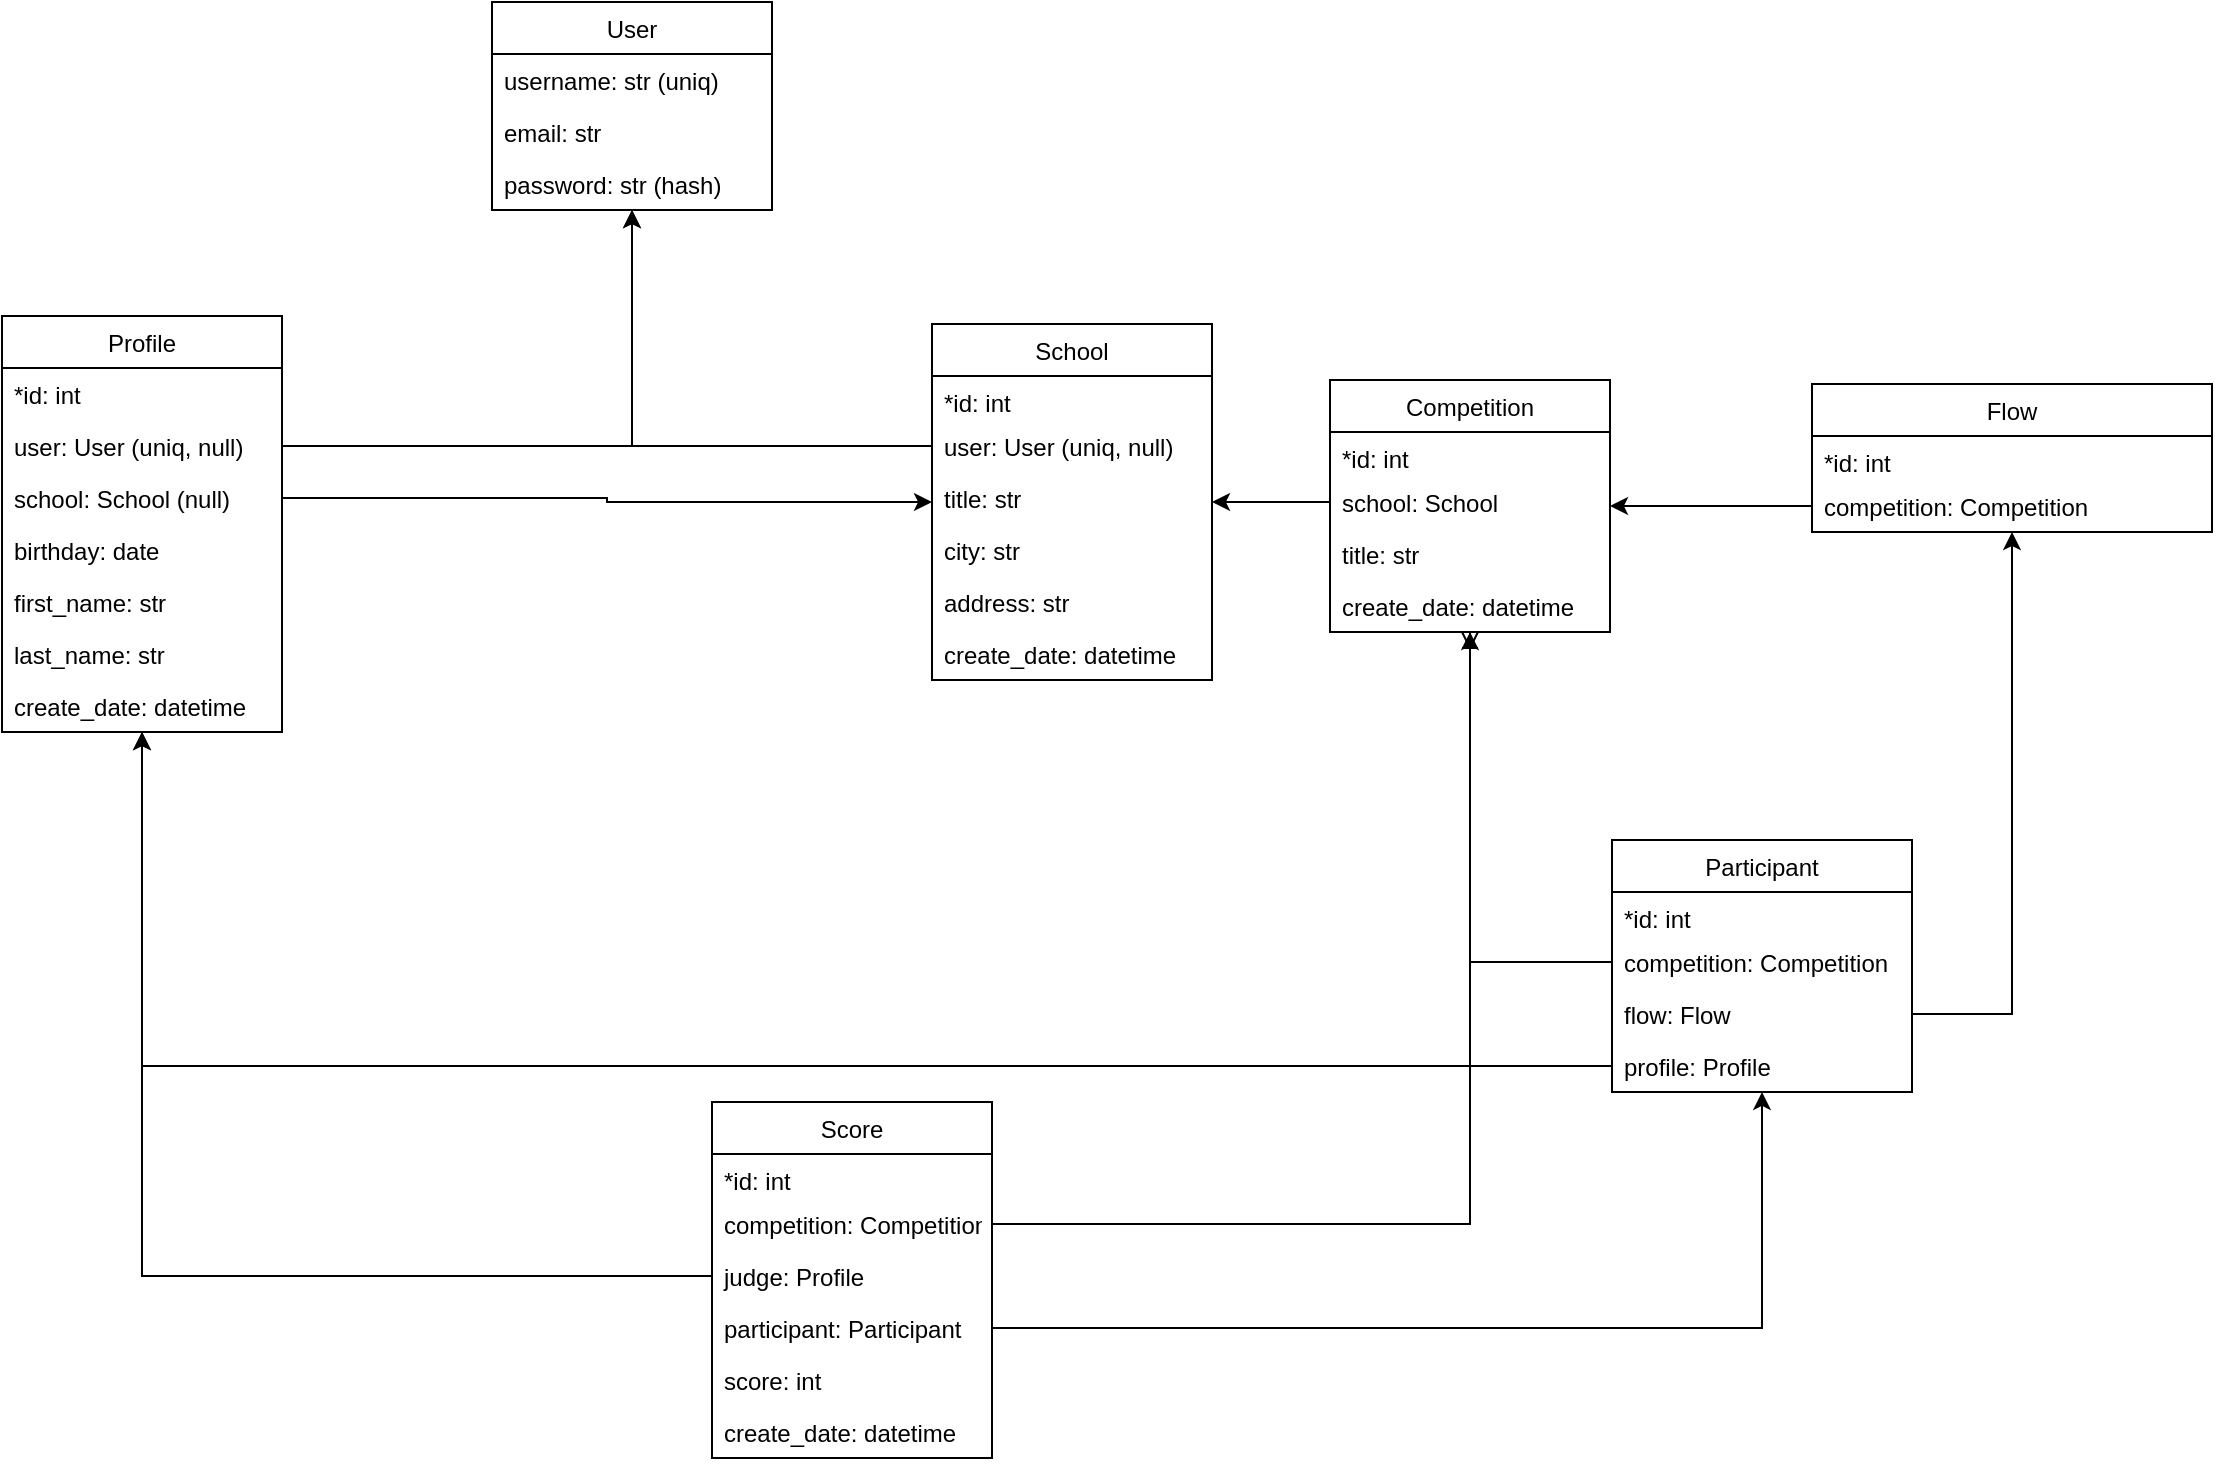 <mxfile version="14.6.13" type="device" pages="2"><diagram id="iUEbj8dNVu1VvXC6DNIW" name="UML"><mxGraphModel dx="706" dy="408" grid="1" gridSize="10" guides="1" tooltips="1" connect="1" arrows="1" fold="1" page="1" pageScale="1" pageWidth="827" pageHeight="1169" math="0" shadow="0"><root><mxCell id="0"/><mxCell id="1" parent="0"/><mxCell id="e080HOzBAcm6F7jt0b6_-1" value="User" style="swimlane;fontStyle=0;childLayout=stackLayout;horizontal=1;startSize=26;fillColor=none;horizontalStack=0;resizeParent=1;resizeParentMax=0;resizeLast=0;collapsible=1;marginBottom=0;" parent="1" vertex="1"><mxGeometry x="590" y="130" width="140" height="104" as="geometry"/></mxCell><mxCell id="e080HOzBAcm6F7jt0b6_-2" value="username: str (uniq)" style="text;strokeColor=none;fillColor=none;align=left;verticalAlign=top;spacingLeft=4;spacingRight=4;overflow=hidden;rotatable=0;points=[[0,0.5],[1,0.5]];portConstraint=eastwest;" parent="e080HOzBAcm6F7jt0b6_-1" vertex="1"><mxGeometry y="26" width="140" height="26" as="geometry"/></mxCell><mxCell id="e080HOzBAcm6F7jt0b6_-3" value="email: str" style="text;strokeColor=none;fillColor=none;align=left;verticalAlign=top;spacingLeft=4;spacingRight=4;overflow=hidden;rotatable=0;points=[[0,0.5],[1,0.5]];portConstraint=eastwest;" parent="e080HOzBAcm6F7jt0b6_-1" vertex="1"><mxGeometry y="52" width="140" height="26" as="geometry"/></mxCell><mxCell id="e080HOzBAcm6F7jt0b6_-4" value="password: str (hash)" style="text;strokeColor=none;fillColor=none;align=left;verticalAlign=top;spacingLeft=4;spacingRight=4;overflow=hidden;rotatable=0;points=[[0,0.5],[1,0.5]];portConstraint=eastwest;" parent="e080HOzBAcm6F7jt0b6_-1" vertex="1"><mxGeometry y="78" width="140" height="26" as="geometry"/></mxCell><mxCell id="e080HOzBAcm6F7jt0b6_-13" value="Profile" style="swimlane;fontStyle=0;childLayout=stackLayout;horizontal=1;startSize=26;fillColor=none;horizontalStack=0;resizeParent=1;resizeParentMax=0;resizeLast=0;collapsible=1;marginBottom=0;" parent="1" vertex="1"><mxGeometry x="345" y="287" width="140" height="208" as="geometry"/></mxCell><mxCell id="hX1yJxV7n2xUwgyLYWJZ-1" value="*id: int" style="text;strokeColor=none;fillColor=none;align=left;verticalAlign=top;spacingLeft=4;spacingRight=4;overflow=hidden;rotatable=0;points=[[0,0.5],[1,0.5]];portConstraint=eastwest;" vertex="1" parent="e080HOzBAcm6F7jt0b6_-13"><mxGeometry y="26" width="140" height="26" as="geometry"/></mxCell><mxCell id="e080HOzBAcm6F7jt0b6_-20" value="user: User (uniq, null)" style="text;strokeColor=none;fillColor=none;align=left;verticalAlign=top;spacingLeft=4;spacingRight=4;overflow=hidden;rotatable=0;points=[[0,0.5],[1,0.5]];portConstraint=eastwest;" parent="e080HOzBAcm6F7jt0b6_-13" vertex="1"><mxGeometry y="52" width="140" height="26" as="geometry"/></mxCell><mxCell id="e080HOzBAcm6F7jt0b6_-56" value="school: School (null)" style="text;strokeColor=none;fillColor=none;align=left;verticalAlign=top;spacingLeft=4;spacingRight=4;overflow=hidden;rotatable=0;points=[[0,0.5],[1,0.5]];portConstraint=eastwest;" parent="e080HOzBAcm6F7jt0b6_-13" vertex="1"><mxGeometry y="78" width="140" height="26" as="geometry"/></mxCell><mxCell id="e080HOzBAcm6F7jt0b6_-14" value="birthday: date" style="text;strokeColor=none;fillColor=none;align=left;verticalAlign=top;spacingLeft=4;spacingRight=4;overflow=hidden;rotatable=0;points=[[0,0.5],[1,0.5]];portConstraint=eastwest;" parent="e080HOzBAcm6F7jt0b6_-13" vertex="1"><mxGeometry y="104" width="140" height="26" as="geometry"/></mxCell><mxCell id="e080HOzBAcm6F7jt0b6_-5" value="first_name: str" style="text;strokeColor=none;fillColor=none;align=left;verticalAlign=top;spacingLeft=4;spacingRight=4;overflow=hidden;rotatable=0;points=[[0,0.5],[1,0.5]];portConstraint=eastwest;" parent="e080HOzBAcm6F7jt0b6_-13" vertex="1"><mxGeometry y="130" width="140" height="26" as="geometry"/></mxCell><mxCell id="e080HOzBAcm6F7jt0b6_-6" value="last_name: str" style="text;strokeColor=none;fillColor=none;align=left;verticalAlign=top;spacingLeft=4;spacingRight=4;overflow=hidden;rotatable=0;points=[[0,0.5],[1,0.5]];portConstraint=eastwest;" parent="e080HOzBAcm6F7jt0b6_-13" vertex="1"><mxGeometry y="156" width="140" height="26" as="geometry"/></mxCell><mxCell id="zUVDc7OHqMcMPTlxPV3x-3" value="create_date: datetime" style="text;strokeColor=none;fillColor=none;align=left;verticalAlign=top;spacingLeft=4;spacingRight=4;overflow=hidden;rotatable=0;points=[[0,0.5],[1,0.5]];portConstraint=eastwest;" parent="e080HOzBAcm6F7jt0b6_-13" vertex="1"><mxGeometry y="182" width="140" height="26" as="geometry"/></mxCell><mxCell id="e080HOzBAcm6F7jt0b6_-28" value="School" style="swimlane;fontStyle=0;childLayout=stackLayout;horizontal=1;startSize=26;fillColor=none;horizontalStack=0;resizeParent=1;resizeParentMax=0;resizeLast=0;collapsible=1;marginBottom=0;" parent="1" vertex="1"><mxGeometry x="810" y="290.97" width="140" height="178" as="geometry"/></mxCell><mxCell id="hX1yJxV7n2xUwgyLYWJZ-2" value="*id: int" style="text;strokeColor=none;fillColor=none;align=left;verticalAlign=top;spacingLeft=4;spacingRight=4;overflow=hidden;rotatable=0;points=[[0,0.5],[1,0.5]];portConstraint=eastwest;" vertex="1" parent="e080HOzBAcm6F7jt0b6_-28"><mxGeometry y="26" width="140" height="22" as="geometry"/></mxCell><mxCell id="e080HOzBAcm6F7jt0b6_-34" value="user: User (uniq, null)" style="text;strokeColor=none;fillColor=none;align=left;verticalAlign=top;spacingLeft=4;spacingRight=4;overflow=hidden;rotatable=0;points=[[0,0.5],[1,0.5]];portConstraint=eastwest;" parent="e080HOzBAcm6F7jt0b6_-28" vertex="1"><mxGeometry y="48" width="140" height="26" as="geometry"/></mxCell><mxCell id="e080HOzBAcm6F7jt0b6_-29" value="title: str" style="text;strokeColor=none;fillColor=none;align=left;verticalAlign=top;spacingLeft=4;spacingRight=4;overflow=hidden;rotatable=0;points=[[0,0.5],[1,0.5]];portConstraint=eastwest;" parent="e080HOzBAcm6F7jt0b6_-28" vertex="1"><mxGeometry y="74" width="140" height="26" as="geometry"/></mxCell><mxCell id="IFrO22kwMoxjrA62lldN-2" value="city: str" style="text;strokeColor=none;fillColor=none;align=left;verticalAlign=top;spacingLeft=4;spacingRight=4;overflow=hidden;rotatable=0;points=[[0,0.5],[1,0.5]];portConstraint=eastwest;" parent="e080HOzBAcm6F7jt0b6_-28" vertex="1"><mxGeometry y="100" width="140" height="26" as="geometry"/></mxCell><mxCell id="e080HOzBAcm6F7jt0b6_-30" value="address: str" style="text;strokeColor=none;fillColor=none;align=left;verticalAlign=top;spacingLeft=4;spacingRight=4;overflow=hidden;rotatable=0;points=[[0,0.5],[1,0.5]];portConstraint=eastwest;" parent="e080HOzBAcm6F7jt0b6_-28" vertex="1"><mxGeometry y="126" width="140" height="26" as="geometry"/></mxCell><mxCell id="zUVDc7OHqMcMPTlxPV3x-4" value="create_date: datetime" style="text;strokeColor=none;fillColor=none;align=left;verticalAlign=top;spacingLeft=4;spacingRight=4;overflow=hidden;rotatable=0;points=[[0,0.5],[1,0.5]];portConstraint=eastwest;" parent="e080HOzBAcm6F7jt0b6_-28" vertex="1"><mxGeometry y="152" width="140" height="26" as="geometry"/></mxCell><mxCell id="e080HOzBAcm6F7jt0b6_-36" value="Competition" style="swimlane;fontStyle=0;childLayout=stackLayout;horizontal=1;startSize=26;fillColor=none;horizontalStack=0;resizeParent=1;resizeParentMax=0;resizeLast=0;collapsible=1;marginBottom=0;" parent="1" vertex="1"><mxGeometry x="1009" y="319" width="140" height="126" as="geometry"/></mxCell><mxCell id="hX1yJxV7n2xUwgyLYWJZ-3" value="*id: int" style="text;strokeColor=none;fillColor=none;align=left;verticalAlign=top;spacingLeft=4;spacingRight=4;overflow=hidden;rotatable=0;points=[[0,0.5],[1,0.5]];portConstraint=eastwest;" vertex="1" parent="e080HOzBAcm6F7jt0b6_-36"><mxGeometry y="26" width="140" height="22" as="geometry"/></mxCell><mxCell id="e080HOzBAcm6F7jt0b6_-37" value="school: School" style="text;strokeColor=none;fillColor=none;align=left;verticalAlign=top;spacingLeft=4;spacingRight=4;overflow=hidden;rotatable=0;points=[[0,0.5],[1,0.5]];portConstraint=eastwest;" parent="e080HOzBAcm6F7jt0b6_-36" vertex="1"><mxGeometry y="48" width="140" height="26" as="geometry"/></mxCell><mxCell id="e080HOzBAcm6F7jt0b6_-38" value="title: str" style="text;strokeColor=none;fillColor=none;align=left;verticalAlign=top;spacingLeft=4;spacingRight=4;overflow=hidden;rotatable=0;points=[[0,0.5],[1,0.5]];portConstraint=eastwest;" parent="e080HOzBAcm6F7jt0b6_-36" vertex="1"><mxGeometry y="74" width="140" height="26" as="geometry"/></mxCell><mxCell id="zUVDc7OHqMcMPTlxPV3x-5" value="create_date: datetime" style="text;strokeColor=none;fillColor=none;align=left;verticalAlign=top;spacingLeft=4;spacingRight=4;overflow=hidden;rotatable=0;points=[[0,0.5],[1,0.5]];portConstraint=eastwest;" parent="e080HOzBAcm6F7jt0b6_-36" vertex="1"><mxGeometry y="100" width="140" height="26" as="geometry"/></mxCell><mxCell id="e080HOzBAcm6F7jt0b6_-42" value="Participant" style="swimlane;fontStyle=0;childLayout=stackLayout;horizontal=1;startSize=26;fillColor=none;horizontalStack=0;resizeParent=1;resizeParentMax=0;resizeLast=0;collapsible=1;marginBottom=0;" parent="1" vertex="1"><mxGeometry x="1150" y="548.97" width="150" height="126" as="geometry"/></mxCell><mxCell id="hX1yJxV7n2xUwgyLYWJZ-5" value="*id: int" style="text;strokeColor=none;fillColor=none;align=left;verticalAlign=top;spacingLeft=4;spacingRight=4;overflow=hidden;rotatable=0;points=[[0,0.5],[1,0.5]];portConstraint=eastwest;" vertex="1" parent="e080HOzBAcm6F7jt0b6_-42"><mxGeometry y="26" width="150" height="22" as="geometry"/></mxCell><mxCell id="e080HOzBAcm6F7jt0b6_-43" value="competition: Competition" style="text;strokeColor=none;fillColor=none;align=left;verticalAlign=top;spacingLeft=4;spacingRight=4;overflow=hidden;rotatable=0;points=[[0,0.5],[1,0.5]];portConstraint=eastwest;" parent="e080HOzBAcm6F7jt0b6_-42" vertex="1"><mxGeometry y="48" width="150" height="26" as="geometry"/></mxCell><mxCell id="e080HOzBAcm6F7jt0b6_-80" value="flow: Flow" style="text;strokeColor=none;fillColor=none;align=left;verticalAlign=top;spacingLeft=4;spacingRight=4;overflow=hidden;rotatable=0;points=[[0,0.5],[1,0.5]];portConstraint=eastwest;" parent="e080HOzBAcm6F7jt0b6_-42" vertex="1"><mxGeometry y="74" width="150" height="26" as="geometry"/></mxCell><mxCell id="e080HOzBAcm6F7jt0b6_-49" value="profile: Profile" style="text;strokeColor=none;fillColor=none;align=left;verticalAlign=top;spacingLeft=4;spacingRight=4;overflow=hidden;rotatable=0;points=[[0,0.5],[1,0.5]];portConstraint=eastwest;" parent="e080HOzBAcm6F7jt0b6_-42" vertex="1"><mxGeometry y="100" width="150" height="26" as="geometry"/></mxCell><mxCell id="e080HOzBAcm6F7jt0b6_-51" style="edgeStyle=orthogonalEdgeStyle;rounded=0;orthogonalLoop=1;jettySize=auto;html=1;" parent="1" source="e080HOzBAcm6F7jt0b6_-43" target="e080HOzBAcm6F7jt0b6_-36" edge="1"><mxGeometry relative="1" as="geometry"/></mxCell><mxCell id="e080HOzBAcm6F7jt0b6_-53" style="edgeStyle=orthogonalEdgeStyle;rounded=0;orthogonalLoop=1;jettySize=auto;html=1;" parent="1" source="e080HOzBAcm6F7jt0b6_-34" target="e080HOzBAcm6F7jt0b6_-1" edge="1"><mxGeometry relative="1" as="geometry"/></mxCell><mxCell id="e080HOzBAcm6F7jt0b6_-54" style="edgeStyle=orthogonalEdgeStyle;rounded=0;orthogonalLoop=1;jettySize=auto;html=1;" parent="1" source="e080HOzBAcm6F7jt0b6_-20" target="e080HOzBAcm6F7jt0b6_-1" edge="1"><mxGeometry relative="1" as="geometry"/></mxCell><mxCell id="e080HOzBAcm6F7jt0b6_-66" value="Flow" style="swimlane;fontStyle=0;childLayout=stackLayout;horizontal=1;startSize=26;fillColor=none;horizontalStack=0;resizeParent=1;resizeParentMax=0;resizeLast=0;collapsible=1;marginBottom=0;" parent="1" vertex="1"><mxGeometry x="1250" y="321" width="200" height="74" as="geometry"/></mxCell><mxCell id="hX1yJxV7n2xUwgyLYWJZ-4" value="*id: int" style="text;strokeColor=none;fillColor=none;align=left;verticalAlign=top;spacingLeft=4;spacingRight=4;overflow=hidden;rotatable=0;points=[[0,0.5],[1,0.5]];portConstraint=eastwest;" vertex="1" parent="e080HOzBAcm6F7jt0b6_-66"><mxGeometry y="26" width="200" height="22" as="geometry"/></mxCell><mxCell id="e080HOzBAcm6F7jt0b6_-67" value="competition: Competition" style="text;strokeColor=none;fillColor=none;align=left;verticalAlign=top;spacingLeft=4;spacingRight=4;overflow=hidden;rotatable=0;points=[[0,0.5],[1,0.5]];portConstraint=eastwest;" parent="e080HOzBAcm6F7jt0b6_-66" vertex="1"><mxGeometry y="48" width="200" height="26" as="geometry"/></mxCell><mxCell id="e080HOzBAcm6F7jt0b6_-95" style="edgeStyle=orthogonalEdgeStyle;rounded=0;orthogonalLoop=1;jettySize=auto;html=1;" parent="1" source="e080HOzBAcm6F7jt0b6_-67" target="e080HOzBAcm6F7jt0b6_-36" edge="1"><mxGeometry relative="1" as="geometry"/></mxCell><mxCell id="e080HOzBAcm6F7jt0b6_-145" value="Score" style="swimlane;fontStyle=0;childLayout=stackLayout;horizontal=1;startSize=26;fillColor=none;horizontalStack=0;resizeParent=1;resizeParentMax=0;resizeLast=0;collapsible=1;marginBottom=0;" parent="1" vertex="1"><mxGeometry x="700" y="680" width="140" height="178" as="geometry"/></mxCell><mxCell id="hX1yJxV7n2xUwgyLYWJZ-6" value="*id: int" style="text;strokeColor=none;fillColor=none;align=left;verticalAlign=top;spacingLeft=4;spacingRight=4;overflow=hidden;rotatable=0;points=[[0,0.5],[1,0.5]];portConstraint=eastwest;" vertex="1" parent="e080HOzBAcm6F7jt0b6_-145"><mxGeometry y="26" width="140" height="22" as="geometry"/></mxCell><mxCell id="jTrjmsbF7Hy-U88Tjvo7-1" value="competition: Competition" style="text;strokeColor=none;fillColor=none;align=left;verticalAlign=top;spacingLeft=4;spacingRight=4;overflow=hidden;rotatable=0;points=[[0,0.5],[1,0.5]];portConstraint=eastwest;" parent="e080HOzBAcm6F7jt0b6_-145" vertex="1"><mxGeometry y="48" width="140" height="26" as="geometry"/></mxCell><mxCell id="e080HOzBAcm6F7jt0b6_-146" value="judge: Profile" style="text;strokeColor=none;fillColor=none;align=left;verticalAlign=top;spacingLeft=4;spacingRight=4;overflow=hidden;rotatable=0;points=[[0,0.5],[1,0.5]];portConstraint=eastwest;" parent="e080HOzBAcm6F7jt0b6_-145" vertex="1"><mxGeometry y="74" width="140" height="26" as="geometry"/></mxCell><mxCell id="e080HOzBAcm6F7jt0b6_-147" value="participant: Participant" style="text;strokeColor=none;fillColor=none;align=left;verticalAlign=top;spacingLeft=4;spacingRight=4;overflow=hidden;rotatable=0;points=[[0,0.5],[1,0.5]];portConstraint=eastwest;" parent="e080HOzBAcm6F7jt0b6_-145" vertex="1"><mxGeometry y="100" width="140" height="26" as="geometry"/></mxCell><mxCell id="e080HOzBAcm6F7jt0b6_-148" value="score: int" style="text;strokeColor=none;fillColor=none;align=left;verticalAlign=top;spacingLeft=4;spacingRight=4;overflow=hidden;rotatable=0;points=[[0,0.5],[1,0.5]];portConstraint=eastwest;" parent="e080HOzBAcm6F7jt0b6_-145" vertex="1"><mxGeometry y="126" width="140" height="26" as="geometry"/></mxCell><mxCell id="IFrO22kwMoxjrA62lldN-1" value="create_date: datetime" style="text;strokeColor=none;fillColor=none;align=left;verticalAlign=top;spacingLeft=4;spacingRight=4;overflow=hidden;rotatable=0;points=[[0,0.5],[1,0.5]];portConstraint=eastwest;" parent="e080HOzBAcm6F7jt0b6_-145" vertex="1"><mxGeometry y="152" width="140" height="26" as="geometry"/></mxCell><mxCell id="e080HOzBAcm6F7jt0b6_-162" style="edgeStyle=orthogonalEdgeStyle;rounded=0;orthogonalLoop=1;jettySize=auto;html=1;" parent="1" source="e080HOzBAcm6F7jt0b6_-147" target="e080HOzBAcm6F7jt0b6_-42" edge="1"><mxGeometry relative="1" as="geometry"/></mxCell><mxCell id="e080HOzBAcm6F7jt0b6_-174" style="edgeStyle=orthogonalEdgeStyle;rounded=0;orthogonalLoop=1;jettySize=auto;html=1;" parent="1" source="e080HOzBAcm6F7jt0b6_-146" target="e080HOzBAcm6F7jt0b6_-13" edge="1"><mxGeometry relative="1" as="geometry"><mxPoint x="885.059" y="1115" as="targetPoint"/></mxGeometry></mxCell><mxCell id="U9G5cu5d0djngSI7oXee-97" style="edgeStyle=orthogonalEdgeStyle;rounded=0;orthogonalLoop=1;jettySize=auto;html=1;" parent="1" source="e080HOzBAcm6F7jt0b6_-80" target="e080HOzBAcm6F7jt0b6_-66" edge="1"><mxGeometry relative="1" as="geometry"/></mxCell><mxCell id="u_q0TTr663Ak8V3AeobJ-12" style="edgeStyle=orthogonalEdgeStyle;rounded=0;orthogonalLoop=1;jettySize=auto;html=1;" parent="1" source="e080HOzBAcm6F7jt0b6_-49" target="e080HOzBAcm6F7jt0b6_-13" edge="1"><mxGeometry relative="1" as="geometry"/></mxCell><mxCell id="zUVDc7OHqMcMPTlxPV3x-24" style="edgeStyle=orthogonalEdgeStyle;rounded=0;orthogonalLoop=1;jettySize=auto;html=1;" parent="1" source="e080HOzBAcm6F7jt0b6_-56" target="e080HOzBAcm6F7jt0b6_-28" edge="1"><mxGeometry relative="1" as="geometry"/></mxCell><mxCell id="zUVDc7OHqMcMPTlxPV3x-25" style="edgeStyle=orthogonalEdgeStyle;rounded=0;orthogonalLoop=1;jettySize=auto;html=1;" parent="1" source="e080HOzBAcm6F7jt0b6_-37" target="e080HOzBAcm6F7jt0b6_-28" edge="1"><mxGeometry relative="1" as="geometry"/></mxCell><mxCell id="jTrjmsbF7Hy-U88Tjvo7-2" style="edgeStyle=orthogonalEdgeStyle;rounded=0;orthogonalLoop=1;jettySize=auto;html=1;startArrow=none;startFill=0;endArrow=ERoneToMany;endFill=0;" parent="1" source="jTrjmsbF7Hy-U88Tjvo7-1" target="e080HOzBAcm6F7jt0b6_-36" edge="1"><mxGeometry relative="1" as="geometry"/></mxCell></root></mxGraphModel></diagram><diagram id="Nf7d6Wtd37Fq8LsDocSr" name="Чен"><mxGraphModel dx="2048" dy="2353" grid="1" gridSize="10" guides="1" tooltips="1" connect="1" arrows="1" fold="1" page="1" pageScale="1" pageWidth="827" pageHeight="1169" math="0" shadow="0"><root><mxCell id="VjDLeNoEt36ukDtSpz-p-0"/><mxCell id="VjDLeNoEt36ukDtSpz-p-1" parent="VjDLeNoEt36ukDtSpz-p-0"/><mxCell id="VjDLeNoEt36ukDtSpz-p-54" style="edgeStyle=orthogonalEdgeStyle;rounded=0;orthogonalLoop=1;jettySize=auto;html=1;entryX=0;entryY=0.5;entryDx=0;entryDy=0;" parent="VjDLeNoEt36ukDtSpz-p-1" source="VjDLeNoEt36ukDtSpz-p-50" target="VjDLeNoEt36ukDtSpz-p-51" edge="1"><mxGeometry relative="1" as="geometry"/></mxCell><mxCell id="VjDLeNoEt36ukDtSpz-p-55" style="edgeStyle=orthogonalEdgeStyle;rounded=0;orthogonalLoop=1;jettySize=auto;html=1;" parent="VjDLeNoEt36ukDtSpz-p-1" source="VjDLeNoEt36ukDtSpz-p-50" target="VjDLeNoEt36ukDtSpz-p-53" edge="1"><mxGeometry relative="1" as="geometry"/></mxCell><mxCell id="VjDLeNoEt36ukDtSpz-p-56" style="edgeStyle=orthogonalEdgeStyle;rounded=0;orthogonalLoop=1;jettySize=auto;html=1;entryX=0;entryY=0.5;entryDx=0;entryDy=0;" parent="VjDLeNoEt36ukDtSpz-p-1" source="VjDLeNoEt36ukDtSpz-p-50" target="VjDLeNoEt36ukDtSpz-p-52" edge="1"><mxGeometry relative="1" as="geometry"/></mxCell><mxCell id="VjDLeNoEt36ukDtSpz-p-127" style="edgeStyle=orthogonalEdgeStyle;rounded=0;orthogonalLoop=1;jettySize=auto;html=1;endArrow=ERmandOne;endFill=0;startArrow=none;startFill=0;" parent="VjDLeNoEt36ukDtSpz-p-1" source="VjDLeNoEt36ukDtSpz-p-140" target="VjDLeNoEt36ukDtSpz-p-122" edge="1"><mxGeometry relative="1" as="geometry"/></mxCell><mxCell id="VjDLeNoEt36ukDtSpz-p-128" style="edgeStyle=orthogonalEdgeStyle;rounded=0;orthogonalLoop=1;jettySize=auto;html=1;endArrow=ERmandOne;endFill=0;startArrow=none;startFill=0;" parent="VjDLeNoEt36ukDtSpz-p-1" source="VjDLeNoEt36ukDtSpz-p-145" target="VjDLeNoEt36ukDtSpz-p-121" edge="1"><mxGeometry relative="1" as="geometry"/></mxCell><mxCell id="_Gq4VT02wDg7G9v6jnCs-8" style="edgeStyle=orthogonalEdgeStyle;rounded=0;orthogonalLoop=1;jettySize=auto;html=1;entryX=0;entryY=0.5;entryDx=0;entryDy=0;" edge="1" parent="VjDLeNoEt36ukDtSpz-p-1" source="VjDLeNoEt36ukDtSpz-p-50" target="_Gq4VT02wDg7G9v6jnCs-1"><mxGeometry relative="1" as="geometry"/></mxCell><mxCell id="VjDLeNoEt36ukDtSpz-p-50" value="User" style="rounded=0;whiteSpace=wrap;html=1;" parent="VjDLeNoEt36ukDtSpz-p-1" vertex="1"><mxGeometry x="457" y="-571" width="80" height="30" as="geometry"/></mxCell><mxCell id="VjDLeNoEt36ukDtSpz-p-51" value="username" style="ellipse;whiteSpace=wrap;html=1;" parent="VjDLeNoEt36ukDtSpz-p-1" vertex="1"><mxGeometry x="647" y="-651" width="80" height="50" as="geometry"/></mxCell><mxCell id="VjDLeNoEt36ukDtSpz-p-52" value="email" style="ellipse;whiteSpace=wrap;html=1;" parent="VjDLeNoEt36ukDtSpz-p-1" vertex="1"><mxGeometry x="647" y="-511" width="80" height="50" as="geometry"/></mxCell><mxCell id="VjDLeNoEt36ukDtSpz-p-53" value="password" style="ellipse;whiteSpace=wrap;html=1;" parent="VjDLeNoEt36ukDtSpz-p-1" vertex="1"><mxGeometry x="642" y="-578.5" width="85" height="45" as="geometry"/></mxCell><mxCell id="VjDLeNoEt36ukDtSpz-p-57" style="edgeStyle=orthogonalEdgeStyle;rounded=0;orthogonalLoop=1;jettySize=auto;html=1;entryX=0;entryY=0.5;entryDx=0;entryDy=0;" parent="VjDLeNoEt36ukDtSpz-p-1" source="VjDLeNoEt36ukDtSpz-p-122" target="VjDLeNoEt36ukDtSpz-p-61" edge="1"><mxGeometry relative="1" as="geometry"/></mxCell><mxCell id="VjDLeNoEt36ukDtSpz-p-58" style="edgeStyle=orthogonalEdgeStyle;rounded=0;orthogonalLoop=1;jettySize=auto;html=1;" parent="VjDLeNoEt36ukDtSpz-p-1" source="VjDLeNoEt36ukDtSpz-p-122" target="VjDLeNoEt36ukDtSpz-p-63" edge="1"><mxGeometry relative="1" as="geometry"/></mxCell><mxCell id="VjDLeNoEt36ukDtSpz-p-59" style="edgeStyle=orthogonalEdgeStyle;rounded=0;orthogonalLoop=1;jettySize=auto;html=1;entryX=0;entryY=0.5;entryDx=0;entryDy=0;" parent="VjDLeNoEt36ukDtSpz-p-1" source="VjDLeNoEt36ukDtSpz-p-122" target="VjDLeNoEt36ukDtSpz-p-62" edge="1"><mxGeometry relative="1" as="geometry"/></mxCell><mxCell id="VjDLeNoEt36ukDtSpz-p-68" style="edgeStyle=orthogonalEdgeStyle;rounded=0;orthogonalLoop=1;jettySize=auto;html=1;entryX=0;entryY=0.5;entryDx=0;entryDy=0;" parent="VjDLeNoEt36ukDtSpz-p-1" source="VjDLeNoEt36ukDtSpz-p-122" target="VjDLeNoEt36ukDtSpz-p-64" edge="1"><mxGeometry relative="1" as="geometry"/></mxCell><mxCell id="VjDLeNoEt36ukDtSpz-p-69" style="edgeStyle=orthogonalEdgeStyle;rounded=0;orthogonalLoop=1;jettySize=auto;html=1;entryX=0;entryY=0.5;entryDx=0;entryDy=0;" parent="VjDLeNoEt36ukDtSpz-p-1" source="VjDLeNoEt36ukDtSpz-p-122" target="VjDLeNoEt36ukDtSpz-p-65" edge="1"><mxGeometry relative="1" as="geometry"/></mxCell><mxCell id="VjDLeNoEt36ukDtSpz-p-71" style="edgeStyle=orthogonalEdgeStyle;rounded=0;orthogonalLoop=1;jettySize=auto;html=1;entryX=0;entryY=0.5;entryDx=0;entryDy=0;" parent="VjDLeNoEt36ukDtSpz-p-1" source="VjDLeNoEt36ukDtSpz-p-122" target="VjDLeNoEt36ukDtSpz-p-67" edge="1"><mxGeometry relative="1" as="geometry"/></mxCell><mxCell id="VjDLeNoEt36ukDtSpz-p-61" value="user" style="ellipse;whiteSpace=wrap;html=1;" parent="VjDLeNoEt36ukDtSpz-p-1" vertex="1"><mxGeometry x="220" y="-353" width="80" height="50" as="geometry"/></mxCell><mxCell id="VjDLeNoEt36ukDtSpz-p-62" value="birthday" style="ellipse;whiteSpace=wrap;html=1;" parent="VjDLeNoEt36ukDtSpz-p-1" vertex="1"><mxGeometry x="220" y="-243" width="80" height="50" as="geometry"/></mxCell><mxCell id="VjDLeNoEt36ukDtSpz-p-63" value="school" style="ellipse;whiteSpace=wrap;html=1;" parent="VjDLeNoEt36ukDtSpz-p-1" vertex="1"><mxGeometry x="220" y="-293" width="85" height="45" as="geometry"/></mxCell><mxCell id="VjDLeNoEt36ukDtSpz-p-64" value="first_name" style="ellipse;whiteSpace=wrap;html=1;" parent="VjDLeNoEt36ukDtSpz-p-1" vertex="1"><mxGeometry x="220" y="-183" width="80" height="50" as="geometry"/></mxCell><mxCell id="VjDLeNoEt36ukDtSpz-p-65" value="last_name" style="ellipse;whiteSpace=wrap;html=1;" parent="VjDLeNoEt36ukDtSpz-p-1" vertex="1"><mxGeometry x="220" y="-123.0" width="80" height="50" as="geometry"/></mxCell><mxCell id="VjDLeNoEt36ukDtSpz-p-67" value="create_date" style="ellipse;whiteSpace=wrap;html=1;" parent="VjDLeNoEt36ukDtSpz-p-1" vertex="1"><mxGeometry x="220" y="-63" width="80" height="50" as="geometry"/></mxCell><mxCell id="VjDLeNoEt36ukDtSpz-p-79" style="edgeStyle=orthogonalEdgeStyle;rounded=0;orthogonalLoop=1;jettySize=auto;html=1;entryX=0;entryY=0.5;entryDx=0;entryDy=0;" parent="VjDLeNoEt36ukDtSpz-p-1" source="VjDLeNoEt36ukDtSpz-p-121" target="VjDLeNoEt36ukDtSpz-p-87" edge="1"><mxGeometry relative="1" as="geometry"/></mxCell><mxCell id="VjDLeNoEt36ukDtSpz-p-80" style="edgeStyle=orthogonalEdgeStyle;rounded=0;orthogonalLoop=1;jettySize=auto;html=1;" parent="VjDLeNoEt36ukDtSpz-p-1" source="VjDLeNoEt36ukDtSpz-p-121" target="VjDLeNoEt36ukDtSpz-p-89" edge="1"><mxGeometry relative="1" as="geometry"/></mxCell><mxCell id="VjDLeNoEt36ukDtSpz-p-81" style="edgeStyle=orthogonalEdgeStyle;rounded=0;orthogonalLoop=1;jettySize=auto;html=1;entryX=0;entryY=0.5;entryDx=0;entryDy=0;" parent="VjDLeNoEt36ukDtSpz-p-1" source="VjDLeNoEt36ukDtSpz-p-121" target="VjDLeNoEt36ukDtSpz-p-88" edge="1"><mxGeometry relative="1" as="geometry"/></mxCell><mxCell id="VjDLeNoEt36ukDtSpz-p-82" style="edgeStyle=orthogonalEdgeStyle;rounded=0;orthogonalLoop=1;jettySize=auto;html=1;entryX=0;entryY=0.5;entryDx=0;entryDy=0;" parent="VjDLeNoEt36ukDtSpz-p-1" source="VjDLeNoEt36ukDtSpz-p-121" target="VjDLeNoEt36ukDtSpz-p-90" edge="1"><mxGeometry relative="1" as="geometry"/></mxCell><mxCell id="VjDLeNoEt36ukDtSpz-p-85" style="edgeStyle=orthogonalEdgeStyle;rounded=0;orthogonalLoop=1;jettySize=auto;html=1;entryX=0;entryY=0.5;entryDx=0;entryDy=0;" parent="VjDLeNoEt36ukDtSpz-p-1" source="VjDLeNoEt36ukDtSpz-p-121" target="VjDLeNoEt36ukDtSpz-p-93" edge="1"><mxGeometry relative="1" as="geometry"/></mxCell><mxCell id="VjDLeNoEt36ukDtSpz-p-87" value="user" style="ellipse;whiteSpace=wrap;html=1;" parent="VjDLeNoEt36ukDtSpz-p-1" vertex="1"><mxGeometry x="640" y="-363" width="80" height="50" as="geometry"/></mxCell><mxCell id="VjDLeNoEt36ukDtSpz-p-88" value="city" style="ellipse;whiteSpace=wrap;html=1;" parent="VjDLeNoEt36ukDtSpz-p-1" vertex="1"><mxGeometry x="640" y="-253" width="80" height="50" as="geometry"/></mxCell><mxCell id="VjDLeNoEt36ukDtSpz-p-89" value="title" style="ellipse;whiteSpace=wrap;html=1;" parent="VjDLeNoEt36ukDtSpz-p-1" vertex="1"><mxGeometry x="640" y="-303" width="85" height="45" as="geometry"/></mxCell><mxCell id="VjDLeNoEt36ukDtSpz-p-90" value="address" style="ellipse;whiteSpace=wrap;html=1;" parent="VjDLeNoEt36ukDtSpz-p-1" vertex="1"><mxGeometry x="640" y="-193" width="80" height="50" as="geometry"/></mxCell><mxCell id="VjDLeNoEt36ukDtSpz-p-93" value="create_date" style="ellipse;whiteSpace=wrap;html=1;" parent="VjDLeNoEt36ukDtSpz-p-1" vertex="1"><mxGeometry x="640" y="-123" width="80" height="50" as="geometry"/></mxCell><mxCell id="VjDLeNoEt36ukDtSpz-p-94" style="edgeStyle=orthogonalEdgeStyle;rounded=0;orthogonalLoop=1;jettySize=auto;html=1;entryX=0;entryY=0.5;entryDx=0;entryDy=0;" parent="VjDLeNoEt36ukDtSpz-p-1" source="VjDLeNoEt36ukDtSpz-p-123" target="VjDLeNoEt36ukDtSpz-p-98" edge="1"><mxGeometry relative="1" as="geometry"/></mxCell><mxCell id="VjDLeNoEt36ukDtSpz-p-95" style="edgeStyle=orthogonalEdgeStyle;rounded=0;orthogonalLoop=1;jettySize=auto;html=1;" parent="VjDLeNoEt36ukDtSpz-p-1" source="VjDLeNoEt36ukDtSpz-p-123" target="VjDLeNoEt36ukDtSpz-p-100" edge="1"><mxGeometry relative="1" as="geometry"/></mxCell><mxCell id="VjDLeNoEt36ukDtSpz-p-96" style="edgeStyle=orthogonalEdgeStyle;rounded=0;orthogonalLoop=1;jettySize=auto;html=1;entryX=0;entryY=0.5;entryDx=0;entryDy=0;" parent="VjDLeNoEt36ukDtSpz-p-1" source="VjDLeNoEt36ukDtSpz-p-123" target="VjDLeNoEt36ukDtSpz-p-99" edge="1"><mxGeometry relative="1" as="geometry"/></mxCell><mxCell id="VjDLeNoEt36ukDtSpz-p-98" value="school" style="ellipse;whiteSpace=wrap;html=1;" parent="VjDLeNoEt36ukDtSpz-p-1" vertex="1"><mxGeometry x="645" y="28" width="80" height="50" as="geometry"/></mxCell><mxCell id="VjDLeNoEt36ukDtSpz-p-99" value="create_date" style="ellipse;whiteSpace=wrap;html=1;" parent="VjDLeNoEt36ukDtSpz-p-1" vertex="1"><mxGeometry x="645" y="138" width="80" height="50" as="geometry"/></mxCell><mxCell id="VjDLeNoEt36ukDtSpz-p-100" value="title" style="ellipse;whiteSpace=wrap;html=1;" parent="VjDLeNoEt36ukDtSpz-p-1" vertex="1"><mxGeometry x="645" y="88" width="85" height="45" as="geometry"/></mxCell><mxCell id="VjDLeNoEt36ukDtSpz-p-101" style="edgeStyle=orthogonalEdgeStyle;rounded=0;orthogonalLoop=1;jettySize=auto;html=1;" parent="VjDLeNoEt36ukDtSpz-p-1" source="VjDLeNoEt36ukDtSpz-p-124" target="VjDLeNoEt36ukDtSpz-p-103" edge="1"><mxGeometry relative="1" as="geometry"/></mxCell><mxCell id="VjDLeNoEt36ukDtSpz-p-103" value="&lt;span style=&quot;text-align: left&quot;&gt;competition&lt;/span&gt;" style="ellipse;whiteSpace=wrap;html=1;" parent="VjDLeNoEt36ukDtSpz-p-1" vertex="1"><mxGeometry x="393" y="238" width="85" height="45" as="geometry"/></mxCell><mxCell id="VjDLeNoEt36ukDtSpz-p-104" style="edgeStyle=orthogonalEdgeStyle;rounded=0;orthogonalLoop=1;jettySize=auto;html=1;entryX=0;entryY=0.5;entryDx=0;entryDy=0;" parent="VjDLeNoEt36ukDtSpz-p-1" source="VjDLeNoEt36ukDtSpz-p-125" target="VjDLeNoEt36ukDtSpz-p-108" edge="1"><mxGeometry relative="1" as="geometry"/></mxCell><mxCell id="VjDLeNoEt36ukDtSpz-p-105" style="edgeStyle=orthogonalEdgeStyle;rounded=0;orthogonalLoop=1;jettySize=auto;html=1;" parent="VjDLeNoEt36ukDtSpz-p-1" source="VjDLeNoEt36ukDtSpz-p-125" target="VjDLeNoEt36ukDtSpz-p-110" edge="1"><mxGeometry relative="1" as="geometry"/></mxCell><mxCell id="VjDLeNoEt36ukDtSpz-p-106" style="edgeStyle=orthogonalEdgeStyle;rounded=0;orthogonalLoop=1;jettySize=auto;html=1;entryX=0;entryY=0.5;entryDx=0;entryDy=0;" parent="VjDLeNoEt36ukDtSpz-p-1" source="VjDLeNoEt36ukDtSpz-p-125" target="VjDLeNoEt36ukDtSpz-p-109" edge="1"><mxGeometry relative="1" as="geometry"/></mxCell><mxCell id="VjDLeNoEt36ukDtSpz-p-108" value="&lt;span style=&quot;text-align: left&quot;&gt;competition&lt;/span&gt;" style="ellipse;whiteSpace=wrap;html=1;" parent="VjDLeNoEt36ukDtSpz-p-1" vertex="1"><mxGeometry x="340" y="358" width="80" height="50" as="geometry"/></mxCell><mxCell id="VjDLeNoEt36ukDtSpz-p-109" value="profile" style="ellipse;whiteSpace=wrap;html=1;" parent="VjDLeNoEt36ukDtSpz-p-1" vertex="1"><mxGeometry x="340" y="468" width="80" height="50" as="geometry"/></mxCell><mxCell id="VjDLeNoEt36ukDtSpz-p-110" value="flow" style="ellipse;whiteSpace=wrap;html=1;" parent="VjDLeNoEt36ukDtSpz-p-1" vertex="1"><mxGeometry x="340" y="418" width="85" height="45" as="geometry"/></mxCell><mxCell id="VjDLeNoEt36ukDtSpz-p-111" style="edgeStyle=orthogonalEdgeStyle;rounded=0;orthogonalLoop=1;jettySize=auto;html=1;entryX=0;entryY=0.5;entryDx=0;entryDy=0;" parent="VjDLeNoEt36ukDtSpz-p-1" source="VjDLeNoEt36ukDtSpz-p-126" target="VjDLeNoEt36ukDtSpz-p-116" edge="1"><mxGeometry relative="1" as="geometry"><mxPoint x="547" y="701.0" as="sourcePoint"/></mxGeometry></mxCell><mxCell id="VjDLeNoEt36ukDtSpz-p-112" style="edgeStyle=orthogonalEdgeStyle;rounded=0;orthogonalLoop=1;jettySize=auto;html=1;" parent="VjDLeNoEt36ukDtSpz-p-1" source="VjDLeNoEt36ukDtSpz-p-126" target="VjDLeNoEt36ukDtSpz-p-118" edge="1"><mxGeometry relative="1" as="geometry"><mxPoint x="547" y="701.0" as="sourcePoint"/></mxGeometry></mxCell><mxCell id="VjDLeNoEt36ukDtSpz-p-113" style="edgeStyle=orthogonalEdgeStyle;rounded=0;orthogonalLoop=1;jettySize=auto;html=1;entryX=0;entryY=0.5;entryDx=0;entryDy=0;" parent="VjDLeNoEt36ukDtSpz-p-1" source="VjDLeNoEt36ukDtSpz-p-126" target="VjDLeNoEt36ukDtSpz-p-117" edge="1"><mxGeometry relative="1" as="geometry"><mxPoint x="547" y="701.0" as="sourcePoint"/></mxGeometry></mxCell><mxCell id="VjDLeNoEt36ukDtSpz-p-114" style="edgeStyle=orthogonalEdgeStyle;rounded=0;orthogonalLoop=1;jettySize=auto;html=1;entryX=0;entryY=0.5;entryDx=0;entryDy=0;" parent="VjDLeNoEt36ukDtSpz-p-1" source="VjDLeNoEt36ukDtSpz-p-126" target="VjDLeNoEt36ukDtSpz-p-119" edge="1"><mxGeometry relative="1" as="geometry"><mxPoint x="547" y="701.0" as="sourcePoint"/></mxGeometry></mxCell><mxCell id="VjDLeNoEt36ukDtSpz-p-116" value="judge" style="ellipse;whiteSpace=wrap;html=1;" parent="VjDLeNoEt36ukDtSpz-p-1" vertex="1"><mxGeometry x="657" y="606" width="80" height="50" as="geometry"/></mxCell><mxCell id="VjDLeNoEt36ukDtSpz-p-117" value="score" style="ellipse;whiteSpace=wrap;html=1;" parent="VjDLeNoEt36ukDtSpz-p-1" vertex="1"><mxGeometry x="657" y="716" width="80" height="50" as="geometry"/></mxCell><mxCell id="VjDLeNoEt36ukDtSpz-p-118" value="participant" style="ellipse;whiteSpace=wrap;html=1;" parent="VjDLeNoEt36ukDtSpz-p-1" vertex="1"><mxGeometry x="657" y="666" width="85" height="45" as="geometry"/></mxCell><mxCell id="VjDLeNoEt36ukDtSpz-p-119" value="create_date" style="ellipse;whiteSpace=wrap;html=1;" parent="VjDLeNoEt36ukDtSpz-p-1" vertex="1"><mxGeometry x="657" y="776" width="80" height="50" as="geometry"/></mxCell><mxCell id="VjDLeNoEt36ukDtSpz-p-129" style="edgeStyle=orthogonalEdgeStyle;rounded=0;orthogonalLoop=1;jettySize=auto;html=1;endArrow=ERoneToMany;endFill=0;startArrow=none;startFill=0;" parent="VjDLeNoEt36ukDtSpz-p-1" source="VjDLeNoEt36ukDtSpz-p-144" target="VjDLeNoEt36ukDtSpz-p-123" edge="1"><mxGeometry relative="1" as="geometry"/></mxCell><mxCell id="_Gq4VT02wDg7G9v6jnCs-10" style="edgeStyle=orthogonalEdgeStyle;rounded=0;orthogonalLoop=1;jettySize=auto;html=1;entryX=0;entryY=0.5;entryDx=0;entryDy=0;" edge="1" parent="VjDLeNoEt36ukDtSpz-p-1" source="VjDLeNoEt36ukDtSpz-p-121" target="_Gq4VT02wDg7G9v6jnCs-7"><mxGeometry relative="1" as="geometry"/></mxCell><mxCell id="VjDLeNoEt36ukDtSpz-p-121" value="School" style="shape=ext;margin=3;double=1;whiteSpace=wrap;html=1;align=center;" parent="VjDLeNoEt36ukDtSpz-p-1" vertex="1"><mxGeometry x="447" y="-273" width="100" height="40" as="geometry"/></mxCell><mxCell id="VjDLeNoEt36ukDtSpz-p-131" style="edgeStyle=orthogonalEdgeStyle;rounded=0;orthogonalLoop=1;jettySize=auto;html=1;endArrow=ERoneToMany;endFill=0;startArrow=none;" parent="VjDLeNoEt36ukDtSpz-p-1" source="VjDLeNoEt36ukDtSpz-p-143" target="VjDLeNoEt36ukDtSpz-p-125" edge="1"><mxGeometry relative="1" as="geometry"><Array as="points"><mxPoint x="80" y="441"/></Array></mxGeometry></mxCell><mxCell id="_Gq4VT02wDg7G9v6jnCs-9" style="edgeStyle=orthogonalEdgeStyle;rounded=0;orthogonalLoop=1;jettySize=auto;html=1;entryX=0;entryY=0.5;entryDx=0;entryDy=0;" edge="1" parent="VjDLeNoEt36ukDtSpz-p-1" source="VjDLeNoEt36ukDtSpz-p-122" target="_Gq4VT02wDg7G9v6jnCs-6"><mxGeometry relative="1" as="geometry"/></mxCell><mxCell id="VjDLeNoEt36ukDtSpz-p-122" value="Profile" style="shape=ext;margin=3;double=1;whiteSpace=wrap;html=1;align=center;" parent="VjDLeNoEt36ukDtSpz-p-1" vertex="1"><mxGeometry x="30" y="-273" width="100" height="40" as="geometry"/></mxCell><mxCell id="VjDLeNoEt36ukDtSpz-p-130" style="edgeStyle=orthogonalEdgeStyle;rounded=0;orthogonalLoop=1;jettySize=auto;html=1;endArrow=ERoneToMany;endFill=0;startArrow=none;" parent="VjDLeNoEt36ukDtSpz-p-1" source="VjDLeNoEt36ukDtSpz-p-142" target="VjDLeNoEt36ukDtSpz-p-124" edge="1"><mxGeometry relative="1" as="geometry"/></mxCell><mxCell id="VjDLeNoEt36ukDtSpz-p-132" style="edgeStyle=orthogonalEdgeStyle;rounded=0;orthogonalLoop=1;jettySize=auto;html=1;endArrow=ERoneToMany;endFill=0;startArrow=none;" parent="VjDLeNoEt36ukDtSpz-p-1" source="VjDLeNoEt36ukDtSpz-p-150" target="VjDLeNoEt36ukDtSpz-p-125" edge="1"><mxGeometry relative="1" as="geometry"/></mxCell><mxCell id="VjDLeNoEt36ukDtSpz-p-135" style="edgeStyle=orthogonalEdgeStyle;rounded=0;orthogonalLoop=1;jettySize=auto;html=1;endArrow=ERoneToMany;endFill=0;startArrow=none;" parent="VjDLeNoEt36ukDtSpz-p-1" source="VjDLeNoEt36ukDtSpz-p-152" target="VjDLeNoEt36ukDtSpz-p-126" edge="1"><mxGeometry relative="1" as="geometry"/></mxCell><mxCell id="_Gq4VT02wDg7G9v6jnCs-11" style="edgeStyle=orthogonalEdgeStyle;rounded=0;orthogonalLoop=1;jettySize=auto;html=1;entryX=0;entryY=0.5;entryDx=0;entryDy=0;" edge="1" parent="VjDLeNoEt36ukDtSpz-p-1" source="VjDLeNoEt36ukDtSpz-p-123" target="_Gq4VT02wDg7G9v6jnCs-5"><mxGeometry relative="1" as="geometry"/></mxCell><mxCell id="VjDLeNoEt36ukDtSpz-p-123" value="Competition" style="shape=ext;margin=3;double=1;whiteSpace=wrap;html=1;align=center;" parent="VjDLeNoEt36ukDtSpz-p-1" vertex="1"><mxGeometry x="447" y="90.5" width="100" height="40" as="geometry"/></mxCell><mxCell id="VjDLeNoEt36ukDtSpz-p-137" style="edgeStyle=orthogonalEdgeStyle;rounded=0;orthogonalLoop=1;jettySize=auto;html=1;entryX=0.75;entryY=0;entryDx=0;entryDy=0;endArrow=ERoneToMany;endFill=0;" parent="VjDLeNoEt36ukDtSpz-p-1" source="VjDLeNoEt36ukDtSpz-p-124" target="VjDLeNoEt36ukDtSpz-p-125" edge="1"><mxGeometry relative="1" as="geometry"/></mxCell><mxCell id="_Gq4VT02wDg7G9v6jnCs-14" style="edgeStyle=orthogonalEdgeStyle;rounded=0;orthogonalLoop=1;jettySize=auto;html=1;entryX=0;entryY=0.5;entryDx=0;entryDy=0;" edge="1" parent="VjDLeNoEt36ukDtSpz-p-1" source="VjDLeNoEt36ukDtSpz-p-124" target="_Gq4VT02wDg7G9v6jnCs-2"><mxGeometry relative="1" as="geometry"/></mxCell><mxCell id="VjDLeNoEt36ukDtSpz-p-124" value="Flow" style="shape=ext;margin=3;double=1;whiteSpace=wrap;html=1;align=center;" parent="VjDLeNoEt36ukDtSpz-p-1" vertex="1"><mxGeometry x="220" y="240.5" width="100" height="40" as="geometry"/></mxCell><mxCell id="VjDLeNoEt36ukDtSpz-p-136" style="edgeStyle=orthogonalEdgeStyle;rounded=0;orthogonalLoop=1;jettySize=auto;html=1;endArrow=ERoneToMany;endFill=0;startArrow=none;" parent="VjDLeNoEt36ukDtSpz-p-1" source="VjDLeNoEt36ukDtSpz-p-154" target="VjDLeNoEt36ukDtSpz-p-126" edge="1"><mxGeometry relative="1" as="geometry"><Array as="points"><mxPoint x="190" y="689"/></Array></mxGeometry></mxCell><mxCell id="_Gq4VT02wDg7G9v6jnCs-13" style="edgeStyle=orthogonalEdgeStyle;rounded=0;orthogonalLoop=1;jettySize=auto;html=1;entryX=0;entryY=0.5;entryDx=0;entryDy=0;" edge="1" parent="VjDLeNoEt36ukDtSpz-p-1" source="VjDLeNoEt36ukDtSpz-p-125" target="_Gq4VT02wDg7G9v6jnCs-3"><mxGeometry relative="1" as="geometry"/></mxCell><mxCell id="VjDLeNoEt36ukDtSpz-p-125" value="Participant" style="shape=ext;margin=3;double=1;whiteSpace=wrap;html=1;align=center;" parent="VjDLeNoEt36ukDtSpz-p-1" vertex="1"><mxGeometry x="140" y="420.5" width="100" height="40" as="geometry"/></mxCell><mxCell id="_Gq4VT02wDg7G9v6jnCs-12" style="edgeStyle=orthogonalEdgeStyle;rounded=0;orthogonalLoop=1;jettySize=auto;html=1;entryX=0;entryY=0.5;entryDx=0;entryDy=0;" edge="1" parent="VjDLeNoEt36ukDtSpz-p-1" source="VjDLeNoEt36ukDtSpz-p-126" target="_Gq4VT02wDg7G9v6jnCs-4"><mxGeometry relative="1" as="geometry"/></mxCell><mxCell id="VjDLeNoEt36ukDtSpz-p-126" value="Score" style="shape=ext;margin=3;double=1;whiteSpace=wrap;html=1;align=center;" parent="VjDLeNoEt36ukDtSpz-p-1" vertex="1"><mxGeometry x="447" y="668.5" width="100" height="40" as="geometry"/></mxCell><mxCell id="VjDLeNoEt36ukDtSpz-p-133" value="competition" style="ellipse;whiteSpace=wrap;html=1;" parent="VjDLeNoEt36ukDtSpz-p-1" vertex="1"><mxGeometry x="657" y="536" width="80" height="50" as="geometry"/></mxCell><mxCell id="VjDLeNoEt36ukDtSpz-p-134" style="edgeStyle=orthogonalEdgeStyle;rounded=0;orthogonalLoop=1;jettySize=auto;html=1;entryX=0;entryY=0.5;entryDx=0;entryDy=0;" parent="VjDLeNoEt36ukDtSpz-p-1" source="VjDLeNoEt36ukDtSpz-p-126" target="VjDLeNoEt36ukDtSpz-p-133" edge="1"><mxGeometry relative="1" as="geometry"><mxPoint x="557" y="698.483" as="sourcePoint"/><mxPoint x="667" y="641" as="targetPoint"/></mxGeometry></mxCell><mxCell id="VjDLeNoEt36ukDtSpz-p-140" value="" style="rhombus;whiteSpace=wrap;html=1;" parent="VjDLeNoEt36ukDtSpz-p-1" vertex="1"><mxGeometry x="60" y="-453" width="40" height="40" as="geometry"/></mxCell><mxCell id="VjDLeNoEt36ukDtSpz-p-141" value="" style="edgeStyle=orthogonalEdgeStyle;rounded=0;orthogonalLoop=1;jettySize=auto;html=1;endArrow=none;endFill=0;startArrow=ERmandOne;startFill=0;" parent="VjDLeNoEt36ukDtSpz-p-1" source="VjDLeNoEt36ukDtSpz-p-50" target="VjDLeNoEt36ukDtSpz-p-140" edge="1"><mxGeometry relative="1" as="geometry"><mxPoint x="457.0" y="-556" as="sourcePoint"/><mxPoint x="80" y="-300.0" as="targetPoint"/></mxGeometry></mxCell><mxCell id="VjDLeNoEt36ukDtSpz-p-145" value="" style="rhombus;whiteSpace=wrap;html=1;" parent="VjDLeNoEt36ukDtSpz-p-1" vertex="1"><mxGeometry x="477" y="-423" width="40" height="40" as="geometry"/></mxCell><mxCell id="VjDLeNoEt36ukDtSpz-p-146" value="" style="edgeStyle=orthogonalEdgeStyle;rounded=0;orthogonalLoop=1;jettySize=auto;html=1;endArrow=none;endFill=0;startArrow=ERmandOne;startFill=0;" parent="VjDLeNoEt36ukDtSpz-p-1" source="VjDLeNoEt36ukDtSpz-p-50" target="VjDLeNoEt36ukDtSpz-p-145" edge="1"><mxGeometry relative="1" as="geometry"><mxPoint x="497.0" y="-541" as="sourcePoint"/><mxPoint x="497.0" y="-300.0" as="targetPoint"/></mxGeometry></mxCell><mxCell id="VjDLeNoEt36ukDtSpz-p-144" value="" style="rhombus;whiteSpace=wrap;html=1;" parent="VjDLeNoEt36ukDtSpz-p-1" vertex="1"><mxGeometry x="477" y="-103" width="40" height="40" as="geometry"/></mxCell><mxCell id="VjDLeNoEt36ukDtSpz-p-147" value="" style="edgeStyle=orthogonalEdgeStyle;rounded=0;orthogonalLoop=1;jettySize=auto;html=1;endArrow=none;endFill=0;startArrow=none;startFill=0;" parent="VjDLeNoEt36ukDtSpz-p-1" source="VjDLeNoEt36ukDtSpz-p-121" target="VjDLeNoEt36ukDtSpz-p-144" edge="1"><mxGeometry relative="1" as="geometry"><mxPoint x="497.0" y="-233.0" as="sourcePoint"/><mxPoint x="497.0" y="79.5" as="targetPoint"/></mxGeometry></mxCell><mxCell id="VjDLeNoEt36ukDtSpz-p-143" value="" style="rhombus;whiteSpace=wrap;html=1;" parent="VjDLeNoEt36ukDtSpz-p-1" vertex="1"><mxGeometry x="60" y="68" width="40" height="40" as="geometry"/></mxCell><mxCell id="VjDLeNoEt36ukDtSpz-p-148" value="" style="edgeStyle=orthogonalEdgeStyle;rounded=0;orthogonalLoop=1;jettySize=auto;html=1;endArrow=none;endFill=0;" parent="VjDLeNoEt36ukDtSpz-p-1" source="VjDLeNoEt36ukDtSpz-p-122" target="VjDLeNoEt36ukDtSpz-p-143" edge="1"><mxGeometry relative="1" as="geometry"><mxPoint x="80" y="-233.0" as="sourcePoint"/><mxPoint x="140" y="430.034" as="targetPoint"/><Array as="points"/></mxGeometry></mxCell><mxCell id="VjDLeNoEt36ukDtSpz-p-142" value="" style="rhombus;whiteSpace=wrap;html=1;" parent="VjDLeNoEt36ukDtSpz-p-1" vertex="1"><mxGeometry x="250" y="148" width="40" height="40" as="geometry"/></mxCell><mxCell id="VjDLeNoEt36ukDtSpz-p-149" value="" style="edgeStyle=orthogonalEdgeStyle;rounded=0;orthogonalLoop=1;jettySize=auto;html=1;endArrow=none;endFill=0;" parent="VjDLeNoEt36ukDtSpz-p-1" source="VjDLeNoEt36ukDtSpz-p-123" target="VjDLeNoEt36ukDtSpz-p-142" edge="1"><mxGeometry relative="1" as="geometry"><mxPoint x="447.0" y="110.483" as="sourcePoint"/><mxPoint x="270" y="240.5" as="targetPoint"/></mxGeometry></mxCell><mxCell id="VjDLeNoEt36ukDtSpz-p-150" value="" style="rhombus;whiteSpace=wrap;html=1;" parent="VjDLeNoEt36ukDtSpz-p-1" vertex="1"><mxGeometry x="170" y="148" width="40" height="40" as="geometry"/></mxCell><mxCell id="VjDLeNoEt36ukDtSpz-p-151" value="" style="edgeStyle=orthogonalEdgeStyle;rounded=0;orthogonalLoop=1;jettySize=auto;html=1;endArrow=none;endFill=0;" parent="VjDLeNoEt36ukDtSpz-p-1" source="VjDLeNoEt36ukDtSpz-p-123" target="VjDLeNoEt36ukDtSpz-p-150" edge="1"><mxGeometry relative="1" as="geometry"><mxPoint x="447.0" y="110.483" as="sourcePoint"/><mxPoint x="190" y="420.5" as="targetPoint"/></mxGeometry></mxCell><mxCell id="VjDLeNoEt36ukDtSpz-p-152" value="" style="rhombus;whiteSpace=wrap;html=1;" parent="VjDLeNoEt36ukDtSpz-p-1" vertex="1"><mxGeometry x="477" y="378" width="40" height="40" as="geometry"/></mxCell><mxCell id="VjDLeNoEt36ukDtSpz-p-153" value="" style="edgeStyle=orthogonalEdgeStyle;rounded=0;orthogonalLoop=1;jettySize=auto;html=1;endArrow=none;endFill=0;" parent="VjDLeNoEt36ukDtSpz-p-1" source="VjDLeNoEt36ukDtSpz-p-123" target="VjDLeNoEt36ukDtSpz-p-152" edge="1"><mxGeometry relative="1" as="geometry"><mxPoint x="497.0" y="130.5" as="sourcePoint"/><mxPoint x="497.0" y="668.5" as="targetPoint"/></mxGeometry></mxCell><mxCell id="VjDLeNoEt36ukDtSpz-p-154" value="" style="rhombus;whiteSpace=wrap;html=1;" parent="VjDLeNoEt36ukDtSpz-p-1" vertex="1"><mxGeometry x="170" y="566" width="40" height="40" as="geometry"/></mxCell><mxCell id="VjDLeNoEt36ukDtSpz-p-155" value="" style="edgeStyle=orthogonalEdgeStyle;rounded=0;orthogonalLoop=1;jettySize=auto;html=1;endArrow=none;endFill=0;" parent="VjDLeNoEt36ukDtSpz-p-1" source="VjDLeNoEt36ukDtSpz-p-125" target="VjDLeNoEt36ukDtSpz-p-154" edge="1"><mxGeometry relative="1" as="geometry"><mxPoint x="190" y="460.5" as="sourcePoint"/><mxPoint x="447.0" y="689.034" as="targetPoint"/><Array as="points"/></mxGeometry></mxCell><mxCell id="_Gq4VT02wDg7G9v6jnCs-1" value="id" style="ellipse;whiteSpace=wrap;html=1;" vertex="1" parent="VjDLeNoEt36ukDtSpz-p-1"><mxGeometry x="647.5" y="-710" width="80" height="50" as="geometry"/></mxCell><mxCell id="_Gq4VT02wDg7G9v6jnCs-2" value="id" style="ellipse;whiteSpace=wrap;html=1;" vertex="1" parent="VjDLeNoEt36ukDtSpz-p-1"><mxGeometry x="398" y="178" width="80" height="50" as="geometry"/></mxCell><mxCell id="_Gq4VT02wDg7G9v6jnCs-3" value="id" style="ellipse;whiteSpace=wrap;html=1;" vertex="1" parent="VjDLeNoEt36ukDtSpz-p-1"><mxGeometry x="340" y="298" width="80" height="50" as="geometry"/></mxCell><mxCell id="_Gq4VT02wDg7G9v6jnCs-4" value="id" style="ellipse;whiteSpace=wrap;html=1;" vertex="1" parent="VjDLeNoEt36ukDtSpz-p-1"><mxGeometry x="657" y="478" width="80" height="50" as="geometry"/></mxCell><mxCell id="_Gq4VT02wDg7G9v6jnCs-5" value="id" style="ellipse;whiteSpace=wrap;html=1;" vertex="1" parent="VjDLeNoEt36ukDtSpz-p-1"><mxGeometry x="645" y="-32" width="80" height="50" as="geometry"/></mxCell><mxCell id="_Gq4VT02wDg7G9v6jnCs-6" value="id" style="ellipse;whiteSpace=wrap;html=1;" vertex="1" parent="VjDLeNoEt36ukDtSpz-p-1"><mxGeometry x="220" y="-413" width="80" height="50" as="geometry"/></mxCell><mxCell id="_Gq4VT02wDg7G9v6jnCs-7" value="id" style="ellipse;whiteSpace=wrap;html=1;" vertex="1" parent="VjDLeNoEt36ukDtSpz-p-1"><mxGeometry x="640" y="-423" width="80" height="50" as="geometry"/></mxCell></root></mxGraphModel></diagram></mxfile>